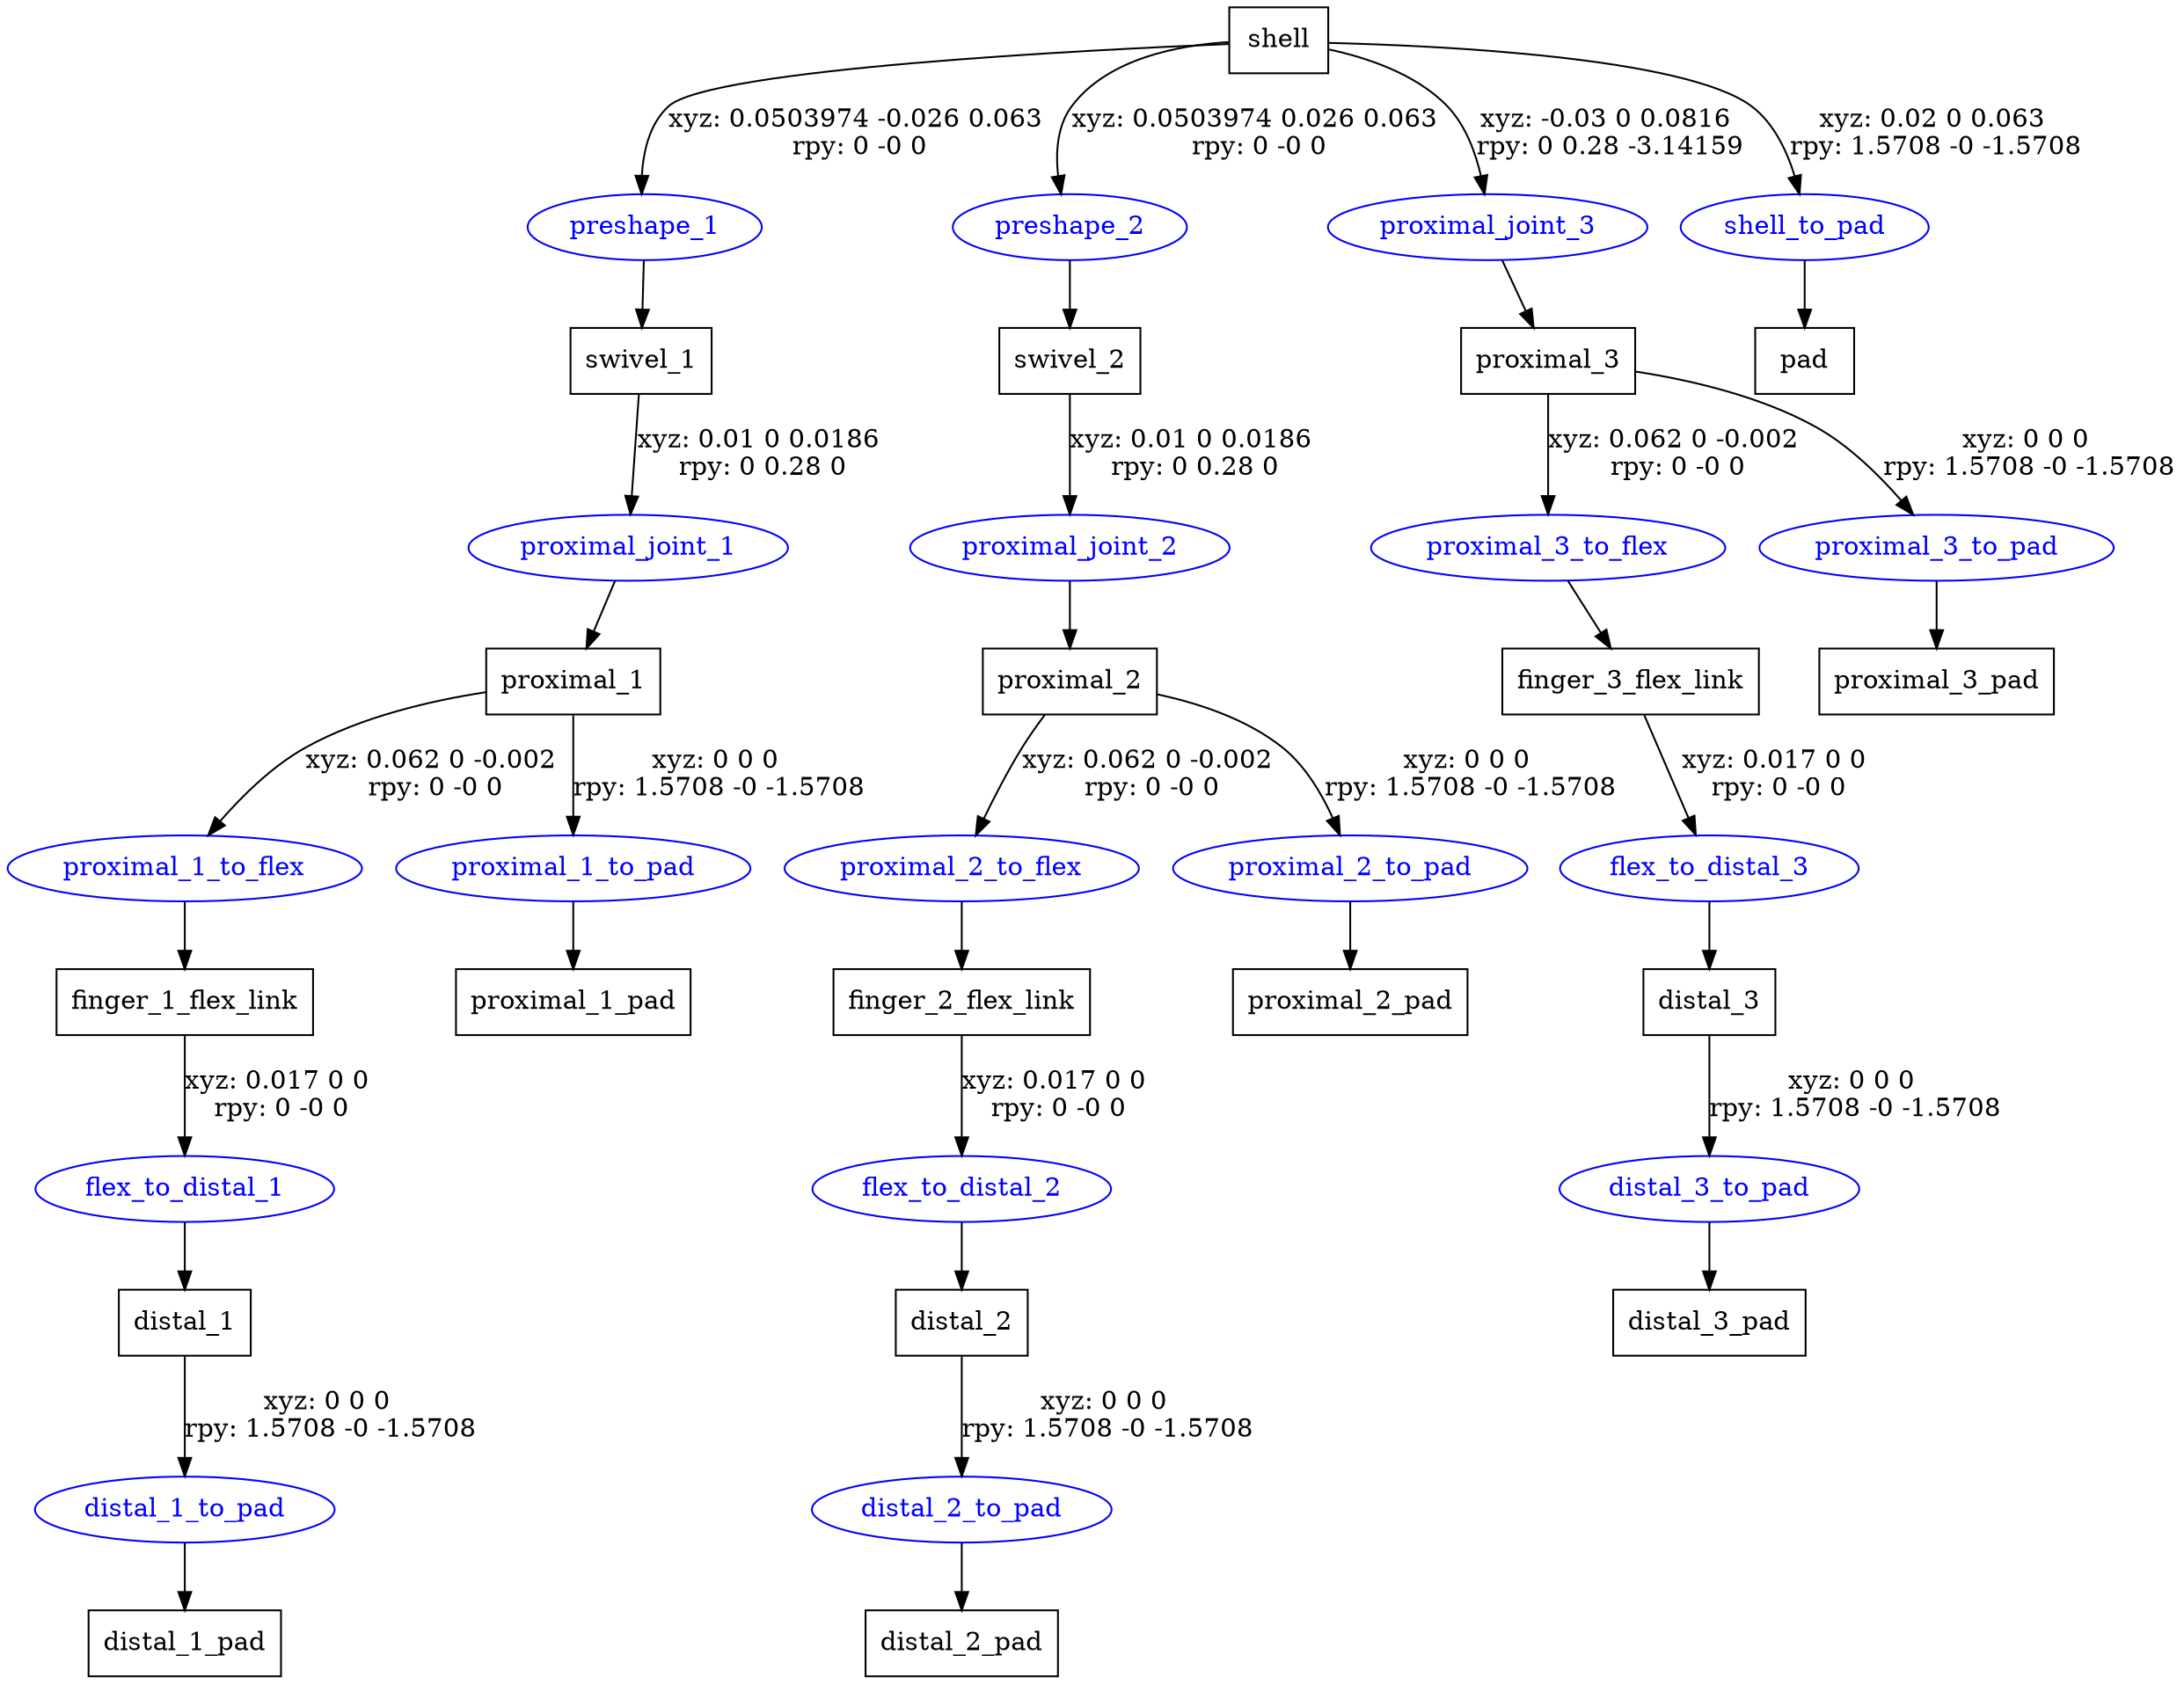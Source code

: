 digraph G {
node [shape=box];
"shell" [label="shell"];
"swivel_1" [label="swivel_1"];
"proximal_1" [label="proximal_1"];
"finger_1_flex_link" [label="finger_1_flex_link"];
"distal_1" [label="distal_1"];
"distal_1_pad" [label="distal_1_pad"];
"proximal_1_pad" [label="proximal_1_pad"];
"swivel_2" [label="swivel_2"];
"proximal_2" [label="proximal_2"];
"finger_2_flex_link" [label="finger_2_flex_link"];
"distal_2" [label="distal_2"];
"distal_2_pad" [label="distal_2_pad"];
"proximal_2_pad" [label="proximal_2_pad"];
"proximal_3" [label="proximal_3"];
"finger_3_flex_link" [label="finger_3_flex_link"];
"distal_3" [label="distal_3"];
"distal_3_pad" [label="distal_3_pad"];
"proximal_3_pad" [label="proximal_3_pad"];
"pad" [label="pad"];
node [shape=ellipse, color=blue, fontcolor=blue];
"shell" -> "preshape_1" [label="xyz: 0.0503974 -0.026 0.063 \nrpy: 0 -0 0"]
"preshape_1" -> "swivel_1"
"swivel_1" -> "proximal_joint_1" [label="xyz: 0.01 0 0.0186 \nrpy: 0 0.28 0"]
"proximal_joint_1" -> "proximal_1"
"proximal_1" -> "proximal_1_to_flex" [label="xyz: 0.062 0 -0.002 \nrpy: 0 -0 0"]
"proximal_1_to_flex" -> "finger_1_flex_link"
"finger_1_flex_link" -> "flex_to_distal_1" [label="xyz: 0.017 0 0 \nrpy: 0 -0 0"]
"flex_to_distal_1" -> "distal_1"
"distal_1" -> "distal_1_to_pad" [label="xyz: 0 0 0 \nrpy: 1.5708 -0 -1.5708"]
"distal_1_to_pad" -> "distal_1_pad"
"proximal_1" -> "proximal_1_to_pad" [label="xyz: 0 0 0 \nrpy: 1.5708 -0 -1.5708"]
"proximal_1_to_pad" -> "proximal_1_pad"
"shell" -> "preshape_2" [label="xyz: 0.0503974 0.026 0.063 \nrpy: 0 -0 0"]
"preshape_2" -> "swivel_2"
"swivel_2" -> "proximal_joint_2" [label="xyz: 0.01 0 0.0186 \nrpy: 0 0.28 0"]
"proximal_joint_2" -> "proximal_2"
"proximal_2" -> "proximal_2_to_flex" [label="xyz: 0.062 0 -0.002 \nrpy: 0 -0 0"]
"proximal_2_to_flex" -> "finger_2_flex_link"
"finger_2_flex_link" -> "flex_to_distal_2" [label="xyz: 0.017 0 0 \nrpy: 0 -0 0"]
"flex_to_distal_2" -> "distal_2"
"distal_2" -> "distal_2_to_pad" [label="xyz: 0 0 0 \nrpy: 1.5708 -0 -1.5708"]
"distal_2_to_pad" -> "distal_2_pad"
"proximal_2" -> "proximal_2_to_pad" [label="xyz: 0 0 0 \nrpy: 1.5708 -0 -1.5708"]
"proximal_2_to_pad" -> "proximal_2_pad"
"shell" -> "proximal_joint_3" [label="xyz: -0.03 0 0.0816 \nrpy: 0 0.28 -3.14159"]
"proximal_joint_3" -> "proximal_3"
"proximal_3" -> "proximal_3_to_flex" [label="xyz: 0.062 0 -0.002 \nrpy: 0 -0 0"]
"proximal_3_to_flex" -> "finger_3_flex_link"
"finger_3_flex_link" -> "flex_to_distal_3" [label="xyz: 0.017 0 0 \nrpy: 0 -0 0"]
"flex_to_distal_3" -> "distal_3"
"distal_3" -> "distal_3_to_pad" [label="xyz: 0 0 0 \nrpy: 1.5708 -0 -1.5708"]
"distal_3_to_pad" -> "distal_3_pad"
"proximal_3" -> "proximal_3_to_pad" [label="xyz: 0 0 0 \nrpy: 1.5708 -0 -1.5708"]
"proximal_3_to_pad" -> "proximal_3_pad"
"shell" -> "shell_to_pad" [label="xyz: 0.02 0 0.063 \nrpy: 1.5708 -0 -1.5708"]
"shell_to_pad" -> "pad"
}
